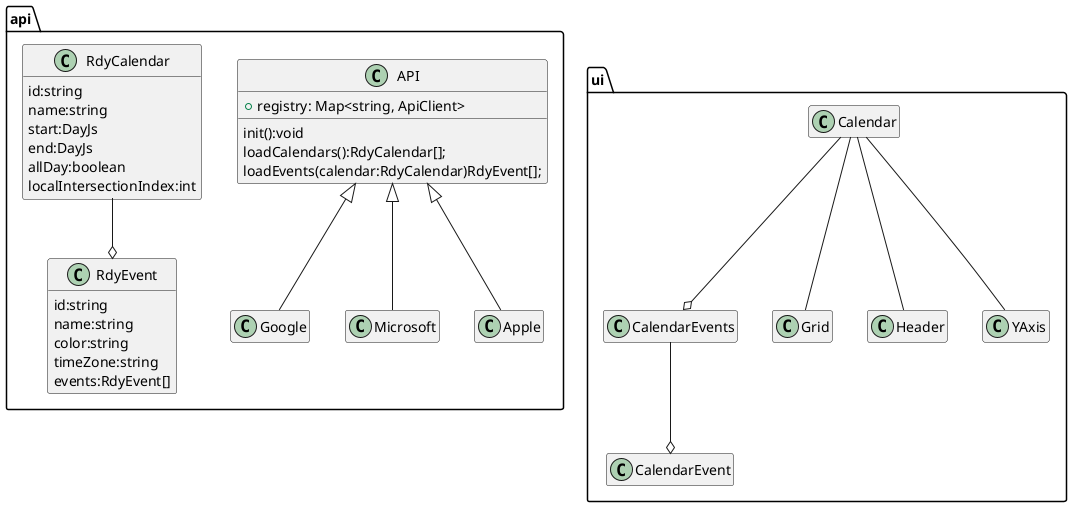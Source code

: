 @startuml

hide empty members

package api {
    class API {
     + registry: Map<string, ApiClient>
     init():void
     loadCalendars():RdyCalendar[];
     loadEvents(calendar:RdyCalendar)RdyEvent[];
    }

    class Google  {

    }

    class Microsoft {

    }

    class Apple {

    }

    API <|-- Google
    API <|-- Microsoft
    API <|-- Apple



    class RdyCalendar {
        id:string
        name:string
        start:DayJs
        end:DayJs
        allDay:boolean
        localIntersectionIndex:int
    }

    class RdyEvent {
        id:string
        name:string
        color:string
        timeZone:string
        events:RdyEvent[]
    }

    RdyCalendar --o RdyEvent
}

package ui {

    class Calendar {

    }

    class CalendarEvents {

    }

    class CalendarEvent {

    }

    class Grid {

    }

    class Header {

    }

    class YAxis {

    }

    Calendar -- Header
    Calendar -- YAxis
    Calendar -- Grid
    Calendar --o  CalendarEvents
    CalendarEvents --o  CalendarEvent



}

@enduml
